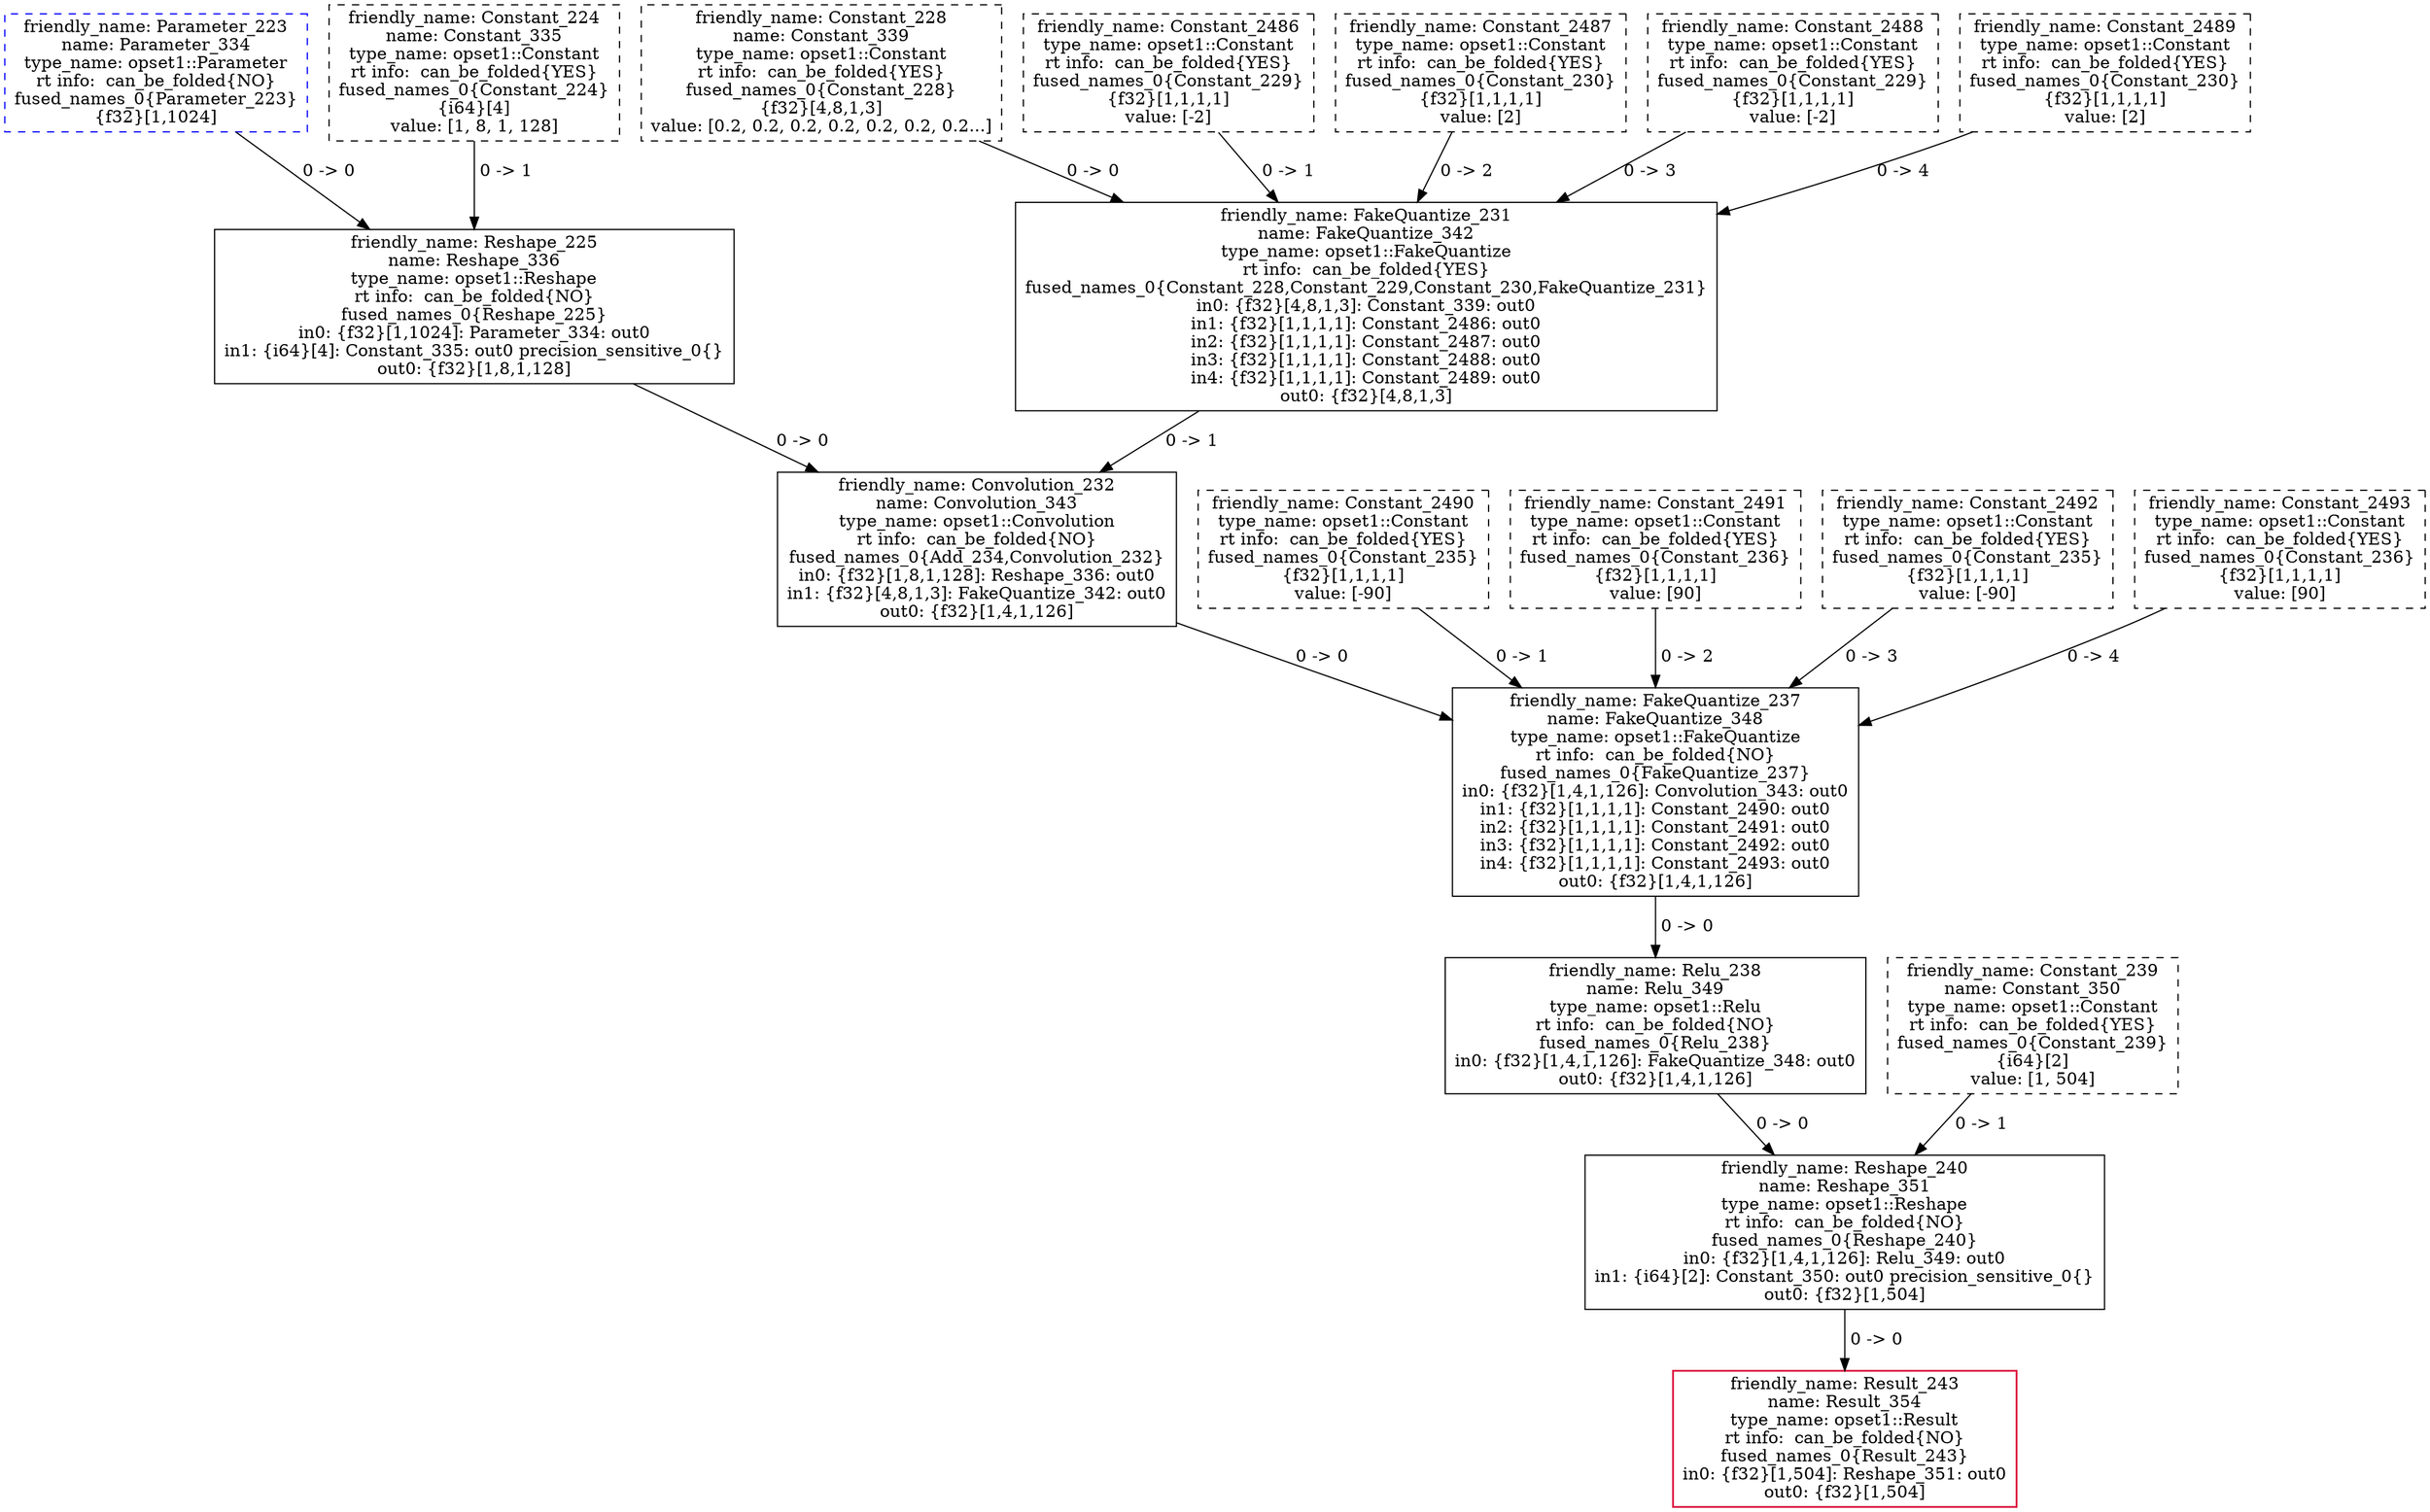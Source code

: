 digraph ngraph
{
    Reshape_351 [shape=box color=black label="friendly_name: Reshape_240\nname: Reshape_351\ntype_name: opset1::Reshape\nrt info:  can_be_folded{NO}\nfused_names_0{Reshape_240}\nin0: {f32}[1,4,1,126]: Relu_349: out0\nin1: {i64}[2]: Constant_350: out0 precision_sensitive_0{}\nout0: {f32}[1,504]"]
    Result_354 [shape=box color=crimson penwidth=1.5 label="friendly_name: Result_243\nname: Result_354\ntype_name: opset1::Result\nrt info:  can_be_folded{NO}\nfused_names_0{Result_243}\nin0: {f32}[1,504]: Reshape_351: out0\nout0: {f32}[1,504]"]
    Reshape_351 -> Result_354[label=" 0 -> 0 "]
    Relu_349 [shape=box color=black label="friendly_name: Relu_238\nname: Relu_349\ntype_name: opset1::Relu\nrt info:  can_be_folded{NO}\nfused_names_0{Relu_238}\nin0: {f32}[1,4,1,126]: FakeQuantize_348: out0\nout0: {f32}[1,4,1,126]"]
    Relu_349 -> Reshape_351[label=" 0 -> 0 "]
    CLONE_0[ shape="box"  style="dashed"  color="black"  label="friendly_name: Constant_239\nname: Constant_350\ntype_name: opset1::Constant\nrt info:  can_be_folded{YES}\nfused_names_0{Constant_239}
{i64}[2]
value: [1, 504]" ]
    CLONE_0 -> Reshape_351[label=" 0 -> 1 "]
    FakeQuantize_348 [shape=box color=black label="friendly_name: FakeQuantize_237\nname: FakeQuantize_348\ntype_name: opset1::FakeQuantize\nrt info:  can_be_folded{NO}\nfused_names_0{FakeQuantize_237}\nin0: {f32}[1,4,1,126]: Convolution_343: out0\nin1: {f32}[1,1,1,1]: Constant_2490: out0\nin2: {f32}[1,1,1,1]: Constant_2491: out0\nin3: {f32}[1,1,1,1]: Constant_2492: out0\nin4: {f32}[1,1,1,1]: Constant_2493: out0\nout0: {f32}[1,4,1,126]"]
    FakeQuantize_348 -> Relu_349[label=" 0 -> 0 "]
    Convolution_343 [shape=box color=black label="friendly_name: Convolution_232\nname: Convolution_343\ntype_name: opset1::Convolution\nrt info:  can_be_folded{NO}\nfused_names_0{Add_234,Convolution_232}\nin0: {f32}[1,8,1,128]: Reshape_336: out0\nin1: {f32}[4,8,1,3]: FakeQuantize_342: out0\nout0: {f32}[1,4,1,126]"]
    Convolution_343 -> FakeQuantize_348[label=" 0 -> 0 "]
    CLONE_1[ shape="box"  style="dashed"  color="black"  label="friendly_name: Constant_2490\ntype_name: opset1::Constant\nrt info:  can_be_folded{YES}\nfused_names_0{Constant_235}
{f32}[1,1,1,1]
value: [-90]" ]
    CLONE_1 -> FakeQuantize_348[label=" 0 -> 1 "]
    CLONE_2[ shape="box"  style="dashed"  color="black"  label="friendly_name: Constant_2491\ntype_name: opset1::Constant\nrt info:  can_be_folded{YES}\nfused_names_0{Constant_236}
{f32}[1,1,1,1]
value: [90]" ]
    CLONE_2 -> FakeQuantize_348[label=" 0 -> 2 "]
    CLONE_3[ shape="box"  style="dashed"  color="black"  label="friendly_name: Constant_2492\ntype_name: opset1::Constant\nrt info:  can_be_folded{YES}\nfused_names_0{Constant_235}
{f32}[1,1,1,1]
value: [-90]" ]
    CLONE_3 -> FakeQuantize_348[label=" 0 -> 3 "]
    CLONE_4[ shape="box"  style="dashed"  color="black"  label="friendly_name: Constant_2493\ntype_name: opset1::Constant\nrt info:  can_be_folded{YES}\nfused_names_0{Constant_236}
{f32}[1,1,1,1]
value: [90]" ]
    CLONE_4 -> FakeQuantize_348[label=" 0 -> 4 "]
    Reshape_336 [shape=box color=black label="friendly_name: Reshape_225\nname: Reshape_336\ntype_name: opset1::Reshape\nrt info:  can_be_folded{NO}\nfused_names_0{Reshape_225}\nin0: {f32}[1,1024]: Parameter_334: out0\nin1: {i64}[4]: Constant_335: out0 precision_sensitive_0{}\nout0: {f32}[1,8,1,128]"]
    Reshape_336 -> Convolution_343[label=" 0 -> 0 "]
    FakeQuantize_342 [shape=box color=black label="friendly_name: FakeQuantize_231\nname: FakeQuantize_342\ntype_name: opset1::FakeQuantize\nrt info:  can_be_folded{YES}\nfused_names_0{Constant_228,Constant_229,Constant_230,FakeQuantize_231}\nin0: {f32}[4,8,1,3]: Constant_339: out0\nin1: {f32}[1,1,1,1]: Constant_2486: out0\nin2: {f32}[1,1,1,1]: Constant_2487: out0\nin3: {f32}[1,1,1,1]: Constant_2488: out0\nin4: {f32}[1,1,1,1]: Constant_2489: out0\nout0: {f32}[4,8,1,3]"]
    FakeQuantize_342 -> Convolution_343[label=" 0 -> 1 "]
    CLONE_5[ shape="box"  style="dashed"  color="black"  label="friendly_name: Constant_228\nname: Constant_339\ntype_name: opset1::Constant\nrt info:  can_be_folded{YES}\nfused_names_0{Constant_228}
{f32}[4,8,1,3]
value: [0.2, 0.2, 0.2, 0.2, 0.2, 0.2, 0.2...]" ]
    CLONE_5 -> FakeQuantize_342[label=" 0 -> 0 "]
    CLONE_6[ shape="box"  style="dashed"  color="black"  label="friendly_name: Constant_2486\ntype_name: opset1::Constant\nrt info:  can_be_folded{YES}\nfused_names_0{Constant_229}
{f32}[1,1,1,1]
value: [-2]" ]
    CLONE_6 -> FakeQuantize_342[label=" 0 -> 1 "]
    CLONE_7[ shape="box"  style="dashed"  color="black"  label="friendly_name: Constant_2487\ntype_name: opset1::Constant\nrt info:  can_be_folded{YES}\nfused_names_0{Constant_230}
{f32}[1,1,1,1]
value: [2]" ]
    CLONE_7 -> FakeQuantize_342[label=" 0 -> 2 "]
    CLONE_8[ shape="box"  style="dashed"  color="black"  label="friendly_name: Constant_2488\ntype_name: opset1::Constant\nrt info:  can_be_folded{YES}\nfused_names_0{Constant_229}
{f32}[1,1,1,1]
value: [-2]" ]
    CLONE_8 -> FakeQuantize_342[label=" 0 -> 3 "]
    CLONE_9[ shape="box"  style="dashed"  color="black"  label="friendly_name: Constant_2489\ntype_name: opset1::Constant\nrt info:  can_be_folded{YES}\nfused_names_0{Constant_230}
{f32}[1,1,1,1]
value: [2]" ]
    CLONE_9 -> FakeQuantize_342[label=" 0 -> 4 "]
    CLONE_10[ shape="box"  style="dashed"  color="blue"  label="friendly_name: Parameter_223\nname: Parameter_334\ntype_name: opset1::Parameter\nrt info:  can_be_folded{NO}\nfused_names_0{Parameter_223}
{f32}[1,1024]" ]
    CLONE_10 -> Reshape_336[label=" 0 -> 0 "]
    CLONE_11[ shape="box"  style="dashed"  color="black"  label="friendly_name: Constant_224\nname: Constant_335\ntype_name: opset1::Constant\nrt info:  can_be_folded{YES}\nfused_names_0{Constant_224}
{i64}[4]
value: [1, 8, 1, 128]" ]
    CLONE_11 -> Reshape_336[label=" 0 -> 1 "]
}
